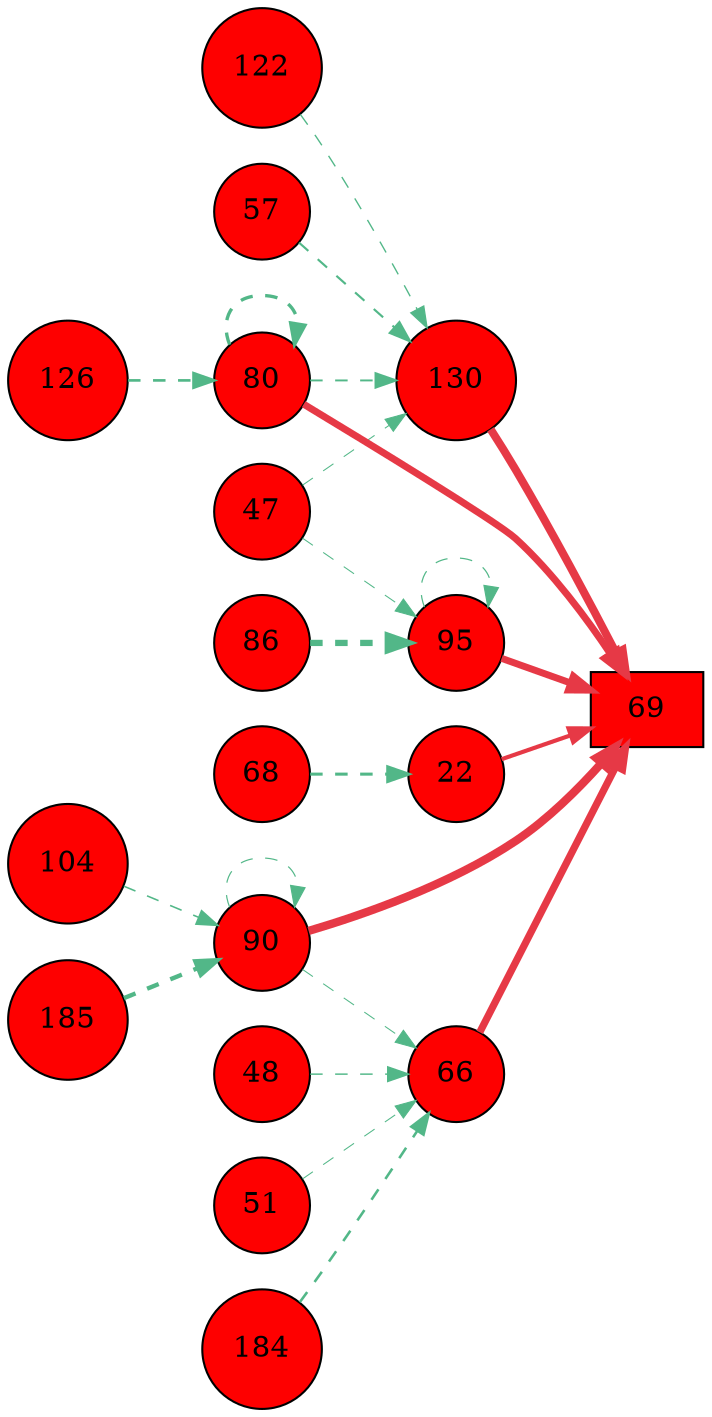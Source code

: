 digraph G{
rankdir=LR;
66 [style=filled, shape=circle, fillcolor="#fe0000", label="66"];
130 [style=filled, shape=circle, fillcolor="#fe0000", label="130"];
68 [style=filled, shape=circle, fillcolor="#fe0000", label="68"];
69 [style=filled, shape=box, fillcolor="#fe0000", label="69"];
122 [style=filled, shape=circle, fillcolor="#fe0000", label="122"];
185 [style=filled, shape=circle, fillcolor="#fe0000", label="185"];
104 [style=filled, shape=circle, fillcolor="#fe0000", label="104"];
47 [style=filled, shape=circle, fillcolor="#fe0000", label="47"];
80 [style=filled, shape=circle, fillcolor="#fe0000", label="80"];
48 [style=filled, shape=circle, fillcolor="#fe0000", label="48"];
51 [style=filled, shape=circle, fillcolor="#fe0000", label="51"];
22 [style=filled, shape=circle, fillcolor="#fe0000", label="22"];
86 [style=filled, shape=circle, fillcolor="#fe0000", label="86"];
184 [style=filled, shape=circle, fillcolor="#fe0000", label="184"];
57 [style=filled, shape=circle, fillcolor="#fe0000", label="57"];
90 [style=filled, shape=circle, fillcolor="#fe0000", label="90"];
126 [style=filled, shape=circle, fillcolor="#fe0000", label="126"];
95 [style=filled, shape=circle, fillcolor="#fe0000", label="95"];
90 -> 69 [color="#e63946",penwidth=4.00];
130 -> 69 [color="#e63946",penwidth=3.87];
66 -> 69 [color="#e63946",penwidth=3.50];
80 -> 69 [color="#e63946",penwidth=3.37];
95 -> 69 [color="#e63946",penwidth=3.33];
22 -> 69 [color="#e63946",penwidth=2.00];
184 -> 66 [color="#52b788",style=dashed,penwidth=1.24];
48 -> 66 [color="#52b788",style=dashed,penwidth=0.70];
90 -> 66 [color="#52b788",style=dashed,penwidth=0.50];
51 -> 66 [color="#52b788",style=dashed,penwidth=0.50];
57 -> 130 [color="#52b788",style=dashed,penwidth=1.03];
80 -> 130 [color="#52b788",style=dashed,penwidth=0.92];
122 -> 130 [color="#52b788",style=dashed,penwidth=0.66];
47 -> 130 [color="#52b788",style=dashed,penwidth=0.50];
80 -> 80 [color="#52b788",style=dashed,penwidth=1.61];
126 -> 80 [color="#52b788",style=dashed,penwidth=1.27];
68 -> 22 [color="#52b788",style=dashed,penwidth=1.47];
185 -> 90 [color="#52b788",style=dashed,penwidth=2.10];
104 -> 90 [color="#52b788",style=dashed,penwidth=0.76];
90 -> 90 [color="#52b788",style=dashed,penwidth=0.57];
86 -> 95 [color="#52b788",style=dashed,penwidth=3.00];
95 -> 95 [color="#52b788",style=dashed,penwidth=0.59];
47 -> 95 [color="#52b788",style=dashed,penwidth=0.50];
}
